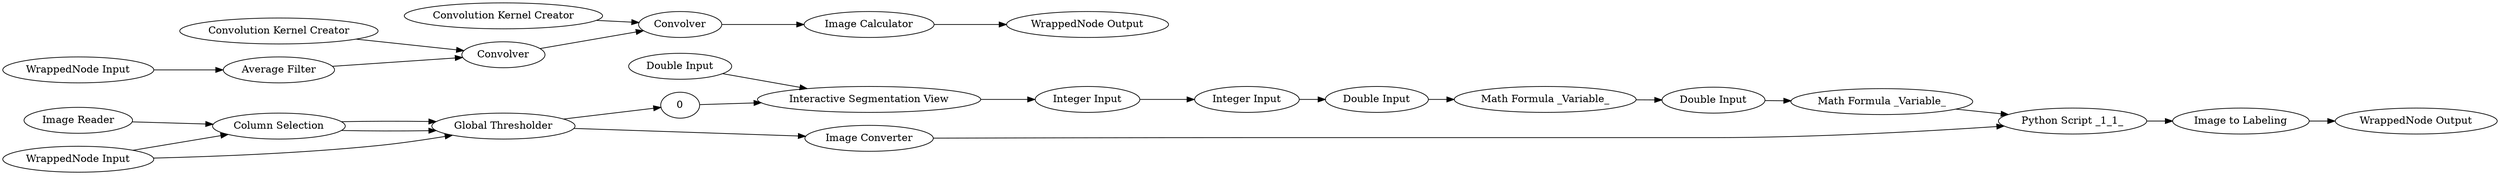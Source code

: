 digraph {
	108 [label="Python Script _1_1_"]
	110 [label="Integer Input"]
	111 [label="WrappedNode Input"]
	112 [label="WrappedNode Output"]
	113 [label="Double Input"]
	114 [label="Math Formula _Variable_"]
	115 [label="Column Selection"]
	116 [label="Image Converter"]
	117 [label="Image Properties"]
	118 [label="Image to Labeling"]
	119 [label="Integer Input"]
	120 [label="Double Input"]
	121 [label="Double Input"]
	122 [label="Math Formula _Variable_"]
	123 [label="Math Formula _Variable_"]
	106 [label="Image Reader"]
	114 [label="Interactive Segmentation View"]
	3 [label=Convolver]
	4 [label="Convolution Kernel Creator"]
	5 [label="WrappedNode Input"]
	6 [label="WrappedNode Output"]
	7 [label="Image Calculator"]
	8 [label=Convolver]
	9 [label="Convolution Kernel Creator"]
	10 [label="Average Filter"]
	117 [label="Global Thresholder"]
	108 -> 118
	110 -> 119
	111 -> 117
	111 -> 115
	113 -> 114
	114 -> 110
	115 -> 117
	116 -> 108
	117 -> 116
	118 -> 112
	119 -> 120
	120 -> 122
	121 -> 123
	122 -> 121
	123 -> 108
	3 -> 8
	4 -> 3
	5 -> 10
	7 -> 6
	8 -> 7
	9 -> 8
	10 -> 3
	0 -> 114
	106 -> 115
	115 -> 117
	117 -> 0
	rankdir=LR
}
